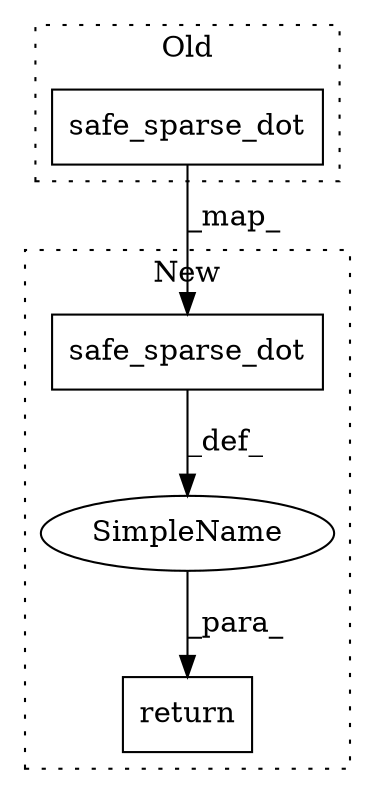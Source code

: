 digraph G {
subgraph cluster0 {
1 [label="safe_sparse_dot" a="32" s="1825,1850" l="16,1" shape="box"];
label = "Old";
style="dotted";
}
subgraph cluster1 {
2 [label="safe_sparse_dot" a="32" s="1652,1677" l="16,1" shape="box"];
3 [label="SimpleName" a="42" s="" l="" shape="ellipse"];
4 [label="return" a="41" s="1645" l="7" shape="box"];
label = "New";
style="dotted";
}
1 -> 2 [label="_map_"];
2 -> 3 [label="_def_"];
3 -> 4 [label="_para_"];
}